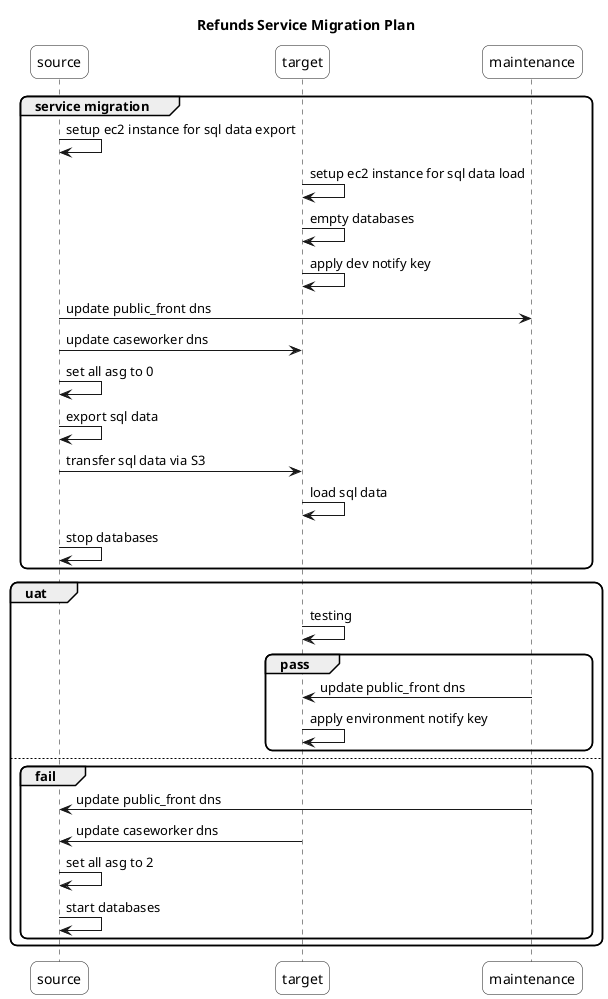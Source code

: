 @startuml
skinparam RoundCorner 15
skinparam ParticipantBackgroundColor white

title Refunds Service Migration Plan
group service migration

  source -> source: setup ec2 instance for sql data export
  target -> target: setup ec2 instance for sql data load
  target -> target: empty databases
  target -> target: apply dev notify key
	source -> maintenance: update public_front dns
  source -> target: update caseworker dns
  source -> source: set all asg to 0
  source -> source: export sql data
  source -> target: transfer sql data via S3
  target -> target: load sql data
  source -> source: stop databases
end
group uat
  target -> target: testing
  group pass
    maintenance -> target: update public_front dns
    target -> target: apply environment notify key
	end
else
  group fail
    maintenance -> source: update public_front dns
    target -> source: update caseworker dns
    source -> source: set all asg to 2
    source -> source: start databases
  end
end

@enduml
